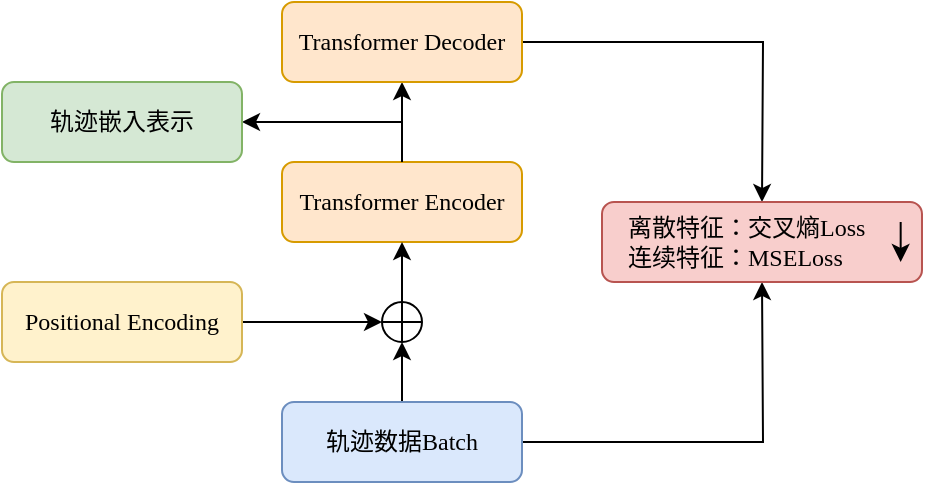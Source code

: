 <mxfile version="26.2.12">
  <diagram name="Page-1" id="MPq3ik-kFGJoRAG0TAiE">
    <mxGraphModel dx="788" dy="467" grid="1" gridSize="10" guides="1" tooltips="1" connect="1" arrows="1" fold="1" page="1" pageScale="1" pageWidth="1654" pageHeight="1169" math="0" shadow="0">
      <root>
        <mxCell id="0" />
        <mxCell id="1" parent="0" />
        <mxCell id="dtVbvxe30hGAg03V2Ne4-37" style="edgeStyle=orthogonalEdgeStyle;rounded=0;orthogonalLoop=1;jettySize=auto;html=1;entryX=0.5;entryY=1;entryDx=0;entryDy=0;" edge="1" parent="1" source="dtVbvxe30hGAg03V2Ne4-29" target="dtVbvxe30hGAg03V2Ne4-36">
          <mxGeometry relative="1" as="geometry" />
        </mxCell>
        <mxCell id="dtVbvxe30hGAg03V2Ne4-29" value="&lt;font face=&quot;Times New Roman&quot;&gt;Transformer Encoder&lt;/font&gt;" style="rounded=1;whiteSpace=wrap;html=1;fillColor=#ffe6cc;strokeColor=#d79b00;" vertex="1" parent="1">
          <mxGeometry x="240" y="360" width="120" height="40" as="geometry" />
        </mxCell>
        <mxCell id="dtVbvxe30hGAg03V2Ne4-33" style="edgeStyle=orthogonalEdgeStyle;rounded=0;orthogonalLoop=1;jettySize=auto;html=1;entryX=0;entryY=0.5;entryDx=0;entryDy=0;" edge="1" parent="1" source="dtVbvxe30hGAg03V2Ne4-30" target="dtVbvxe30hGAg03V2Ne4-31">
          <mxGeometry relative="1" as="geometry" />
        </mxCell>
        <mxCell id="dtVbvxe30hGAg03V2Ne4-30" value="&lt;font face=&quot;Times New Roman&quot;&gt;Positional Encoding&lt;/font&gt;" style="rounded=1;whiteSpace=wrap;html=1;fillColor=#fff2cc;strokeColor=#d6b656;" vertex="1" parent="1">
          <mxGeometry x="100" y="420" width="120" height="40" as="geometry" />
        </mxCell>
        <mxCell id="dtVbvxe30hGAg03V2Ne4-32" style="edgeStyle=orthogonalEdgeStyle;rounded=0;orthogonalLoop=1;jettySize=auto;html=1;entryX=0.5;entryY=1;entryDx=0;entryDy=0;" edge="1" parent="1" source="dtVbvxe30hGAg03V2Ne4-31" target="dtVbvxe30hGAg03V2Ne4-29">
          <mxGeometry relative="1" as="geometry" />
        </mxCell>
        <mxCell id="dtVbvxe30hGAg03V2Ne4-31" value="" style="shape=orEllipse;perimeter=ellipsePerimeter;whiteSpace=wrap;html=1;backgroundOutline=1;" vertex="1" parent="1">
          <mxGeometry x="290" y="430" width="20" height="20" as="geometry" />
        </mxCell>
        <mxCell id="dtVbvxe30hGAg03V2Ne4-35" style="edgeStyle=orthogonalEdgeStyle;rounded=0;orthogonalLoop=1;jettySize=auto;html=1;entryX=0.5;entryY=1;entryDx=0;entryDy=0;" edge="1" parent="1" source="dtVbvxe30hGAg03V2Ne4-34" target="dtVbvxe30hGAg03V2Ne4-31">
          <mxGeometry relative="1" as="geometry" />
        </mxCell>
        <mxCell id="dtVbvxe30hGAg03V2Ne4-51" style="edgeStyle=orthogonalEdgeStyle;rounded=0;orthogonalLoop=1;jettySize=auto;html=1;" edge="1" parent="1" source="dtVbvxe30hGAg03V2Ne4-34">
          <mxGeometry relative="1" as="geometry">
            <mxPoint x="480" y="420.0" as="targetPoint" />
          </mxGeometry>
        </mxCell>
        <mxCell id="dtVbvxe30hGAg03V2Ne4-34" value="&lt;font face=&quot;SimSun&quot;&gt;轨迹数据&lt;/font&gt;&lt;font face=&quot;Times New Roman&quot;&gt;Batch&lt;/font&gt;" style="rounded=1;whiteSpace=wrap;html=1;fillColor=#dae8fc;strokeColor=#6c8ebf;" vertex="1" parent="1">
          <mxGeometry x="240" y="480" width="120" height="40" as="geometry" />
        </mxCell>
        <mxCell id="dtVbvxe30hGAg03V2Ne4-50" style="edgeStyle=orthogonalEdgeStyle;rounded=0;orthogonalLoop=1;jettySize=auto;html=1;" edge="1" parent="1" source="dtVbvxe30hGAg03V2Ne4-36">
          <mxGeometry relative="1" as="geometry">
            <mxPoint x="480" y="380" as="targetPoint" />
          </mxGeometry>
        </mxCell>
        <mxCell id="dtVbvxe30hGAg03V2Ne4-36" value="&lt;font face=&quot;Times New Roman&quot;&gt;Transformer Decoder&lt;/font&gt;" style="rounded=1;whiteSpace=wrap;html=1;fillColor=#ffe6cc;strokeColor=#d79b00;" vertex="1" parent="1">
          <mxGeometry x="240" y="280" width="120" height="40" as="geometry" />
        </mxCell>
        <mxCell id="dtVbvxe30hGAg03V2Ne4-41" value="" style="endArrow=classic;html=1;rounded=0;entryX=1;entryY=0.5;entryDx=0;entryDy=0;" edge="1" parent="1" target="dtVbvxe30hGAg03V2Ne4-43">
          <mxGeometry width="50" height="50" relative="1" as="geometry">
            <mxPoint x="300" y="360" as="sourcePoint" />
            <mxPoint x="240" y="340" as="targetPoint" />
            <Array as="points">
              <mxPoint x="300" y="340" />
            </Array>
          </mxGeometry>
        </mxCell>
        <mxCell id="dtVbvxe30hGAg03V2Ne4-43" value="&lt;font face=&quot;SimSun&quot;&gt;轨迹嵌入表示&lt;/font&gt;" style="rounded=1;whiteSpace=wrap;html=1;fillColor=#d5e8d4;strokeColor=#82b366;" vertex="1" parent="1">
          <mxGeometry x="100" y="320" width="120" height="40" as="geometry" />
        </mxCell>
        <mxCell id="dtVbvxe30hGAg03V2Ne4-47" value="" style="group" vertex="1" connectable="0" parent="1">
          <mxGeometry x="400" y="380" width="160" height="40" as="geometry" />
        </mxCell>
        <mxCell id="dtVbvxe30hGAg03V2Ne4-45" value="" style="rounded=1;whiteSpace=wrap;html=1;align=left;fillColor=#f8cecc;strokeColor=#b85450;" vertex="1" parent="dtVbvxe30hGAg03V2Ne4-47">
          <mxGeometry width="160" height="40" as="geometry" />
        </mxCell>
        <mxCell id="dtVbvxe30hGAg03V2Ne4-46" value="&lt;font style=&quot;&quot; face=&quot;SimSun&quot;&gt;离散特征：交叉熵&lt;/font&gt;&lt;font style=&quot;&quot; face=&quot;Times New Roman&quot;&gt;Loss&lt;/font&gt;&lt;div style=&quot;&quot;&gt;&lt;font face=&quot;SimSun&quot;&gt;连续特征：&lt;/font&gt;&lt;font face=&quot;Times New Roman&quot;&gt;MSELoss&lt;/font&gt;&lt;/div&gt;" style="text;html=1;align=left;verticalAlign=middle;whiteSpace=wrap;rounded=0;" vertex="1" parent="dtVbvxe30hGAg03V2Ne4-47">
          <mxGeometry x="10.667" y="5" width="138.667" height="30" as="geometry" />
        </mxCell>
        <mxCell id="dtVbvxe30hGAg03V2Ne4-49" value="" style="endArrow=classic;html=1;rounded=0;" edge="1" parent="dtVbvxe30hGAg03V2Ne4-47">
          <mxGeometry width="50" height="50" relative="1" as="geometry">
            <mxPoint x="149.333" y="10" as="sourcePoint" />
            <mxPoint x="149.333" y="30" as="targetPoint" />
          </mxGeometry>
        </mxCell>
      </root>
    </mxGraphModel>
  </diagram>
</mxfile>
